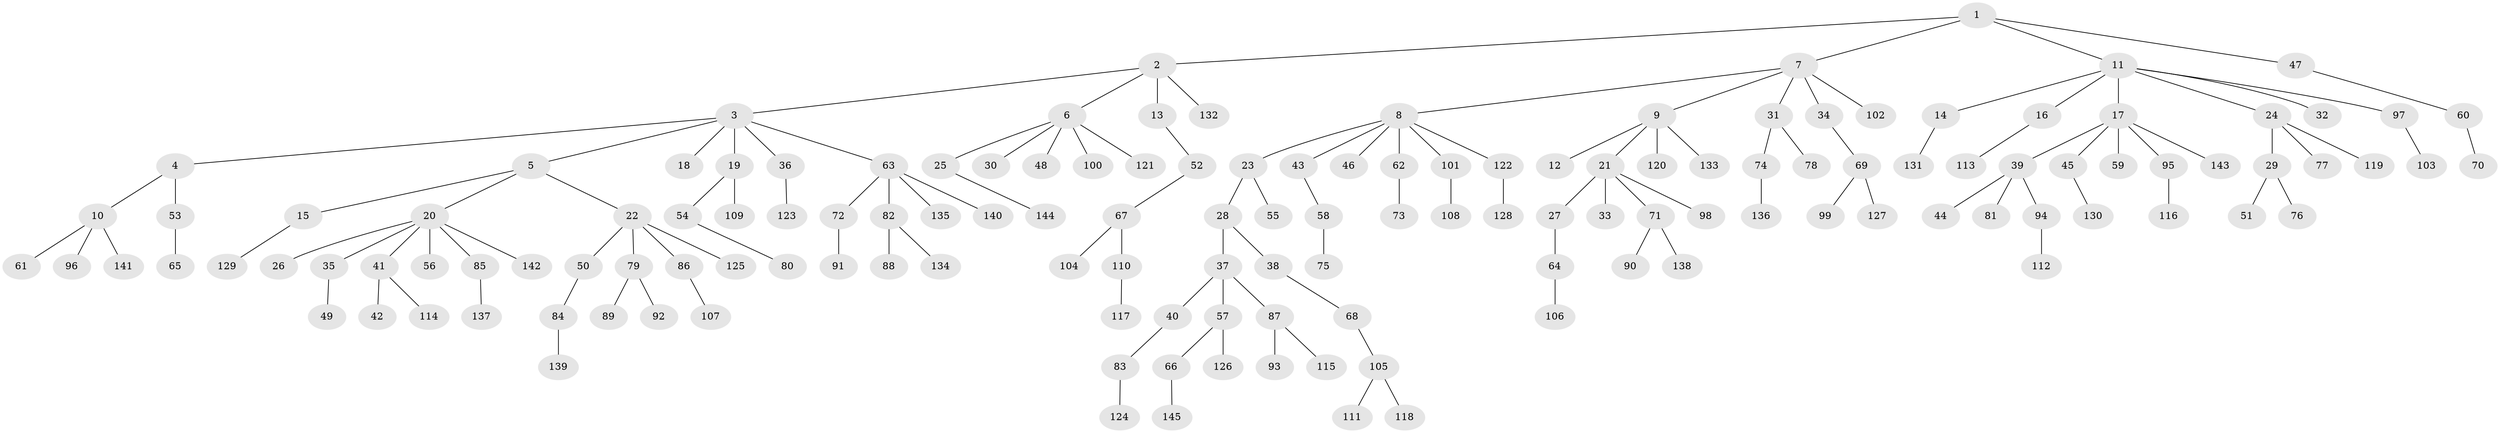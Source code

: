 // coarse degree distribution, {1: 0.7638888888888888, 2: 0.1527777777777778, 5: 0.013888888888888888, 4: 0.027777777777777776, 10: 0.013888888888888888, 36: 0.013888888888888888, 6: 0.013888888888888888}
// Generated by graph-tools (version 1.1) at 2025/55/03/04/25 21:55:46]
// undirected, 145 vertices, 144 edges
graph export_dot {
graph [start="1"]
  node [color=gray90,style=filled];
  1;
  2;
  3;
  4;
  5;
  6;
  7;
  8;
  9;
  10;
  11;
  12;
  13;
  14;
  15;
  16;
  17;
  18;
  19;
  20;
  21;
  22;
  23;
  24;
  25;
  26;
  27;
  28;
  29;
  30;
  31;
  32;
  33;
  34;
  35;
  36;
  37;
  38;
  39;
  40;
  41;
  42;
  43;
  44;
  45;
  46;
  47;
  48;
  49;
  50;
  51;
  52;
  53;
  54;
  55;
  56;
  57;
  58;
  59;
  60;
  61;
  62;
  63;
  64;
  65;
  66;
  67;
  68;
  69;
  70;
  71;
  72;
  73;
  74;
  75;
  76;
  77;
  78;
  79;
  80;
  81;
  82;
  83;
  84;
  85;
  86;
  87;
  88;
  89;
  90;
  91;
  92;
  93;
  94;
  95;
  96;
  97;
  98;
  99;
  100;
  101;
  102;
  103;
  104;
  105;
  106;
  107;
  108;
  109;
  110;
  111;
  112;
  113;
  114;
  115;
  116;
  117;
  118;
  119;
  120;
  121;
  122;
  123;
  124;
  125;
  126;
  127;
  128;
  129;
  130;
  131;
  132;
  133;
  134;
  135;
  136;
  137;
  138;
  139;
  140;
  141;
  142;
  143;
  144;
  145;
  1 -- 2;
  1 -- 7;
  1 -- 11;
  1 -- 47;
  2 -- 3;
  2 -- 6;
  2 -- 13;
  2 -- 132;
  3 -- 4;
  3 -- 5;
  3 -- 18;
  3 -- 19;
  3 -- 36;
  3 -- 63;
  4 -- 10;
  4 -- 53;
  5 -- 15;
  5 -- 20;
  5 -- 22;
  6 -- 25;
  6 -- 30;
  6 -- 48;
  6 -- 100;
  6 -- 121;
  7 -- 8;
  7 -- 9;
  7 -- 31;
  7 -- 34;
  7 -- 102;
  8 -- 23;
  8 -- 43;
  8 -- 46;
  8 -- 62;
  8 -- 101;
  8 -- 122;
  9 -- 12;
  9 -- 21;
  9 -- 120;
  9 -- 133;
  10 -- 61;
  10 -- 96;
  10 -- 141;
  11 -- 14;
  11 -- 16;
  11 -- 17;
  11 -- 24;
  11 -- 32;
  11 -- 97;
  13 -- 52;
  14 -- 131;
  15 -- 129;
  16 -- 113;
  17 -- 39;
  17 -- 45;
  17 -- 59;
  17 -- 95;
  17 -- 143;
  19 -- 54;
  19 -- 109;
  20 -- 26;
  20 -- 35;
  20 -- 41;
  20 -- 56;
  20 -- 85;
  20 -- 142;
  21 -- 27;
  21 -- 33;
  21 -- 71;
  21 -- 98;
  22 -- 50;
  22 -- 79;
  22 -- 86;
  22 -- 125;
  23 -- 28;
  23 -- 55;
  24 -- 29;
  24 -- 77;
  24 -- 119;
  25 -- 144;
  27 -- 64;
  28 -- 37;
  28 -- 38;
  29 -- 51;
  29 -- 76;
  31 -- 74;
  31 -- 78;
  34 -- 69;
  35 -- 49;
  36 -- 123;
  37 -- 40;
  37 -- 57;
  37 -- 87;
  38 -- 68;
  39 -- 44;
  39 -- 81;
  39 -- 94;
  40 -- 83;
  41 -- 42;
  41 -- 114;
  43 -- 58;
  45 -- 130;
  47 -- 60;
  50 -- 84;
  52 -- 67;
  53 -- 65;
  54 -- 80;
  57 -- 66;
  57 -- 126;
  58 -- 75;
  60 -- 70;
  62 -- 73;
  63 -- 72;
  63 -- 82;
  63 -- 135;
  63 -- 140;
  64 -- 106;
  66 -- 145;
  67 -- 104;
  67 -- 110;
  68 -- 105;
  69 -- 99;
  69 -- 127;
  71 -- 90;
  71 -- 138;
  72 -- 91;
  74 -- 136;
  79 -- 89;
  79 -- 92;
  82 -- 88;
  82 -- 134;
  83 -- 124;
  84 -- 139;
  85 -- 137;
  86 -- 107;
  87 -- 93;
  87 -- 115;
  94 -- 112;
  95 -- 116;
  97 -- 103;
  101 -- 108;
  105 -- 111;
  105 -- 118;
  110 -- 117;
  122 -- 128;
}
